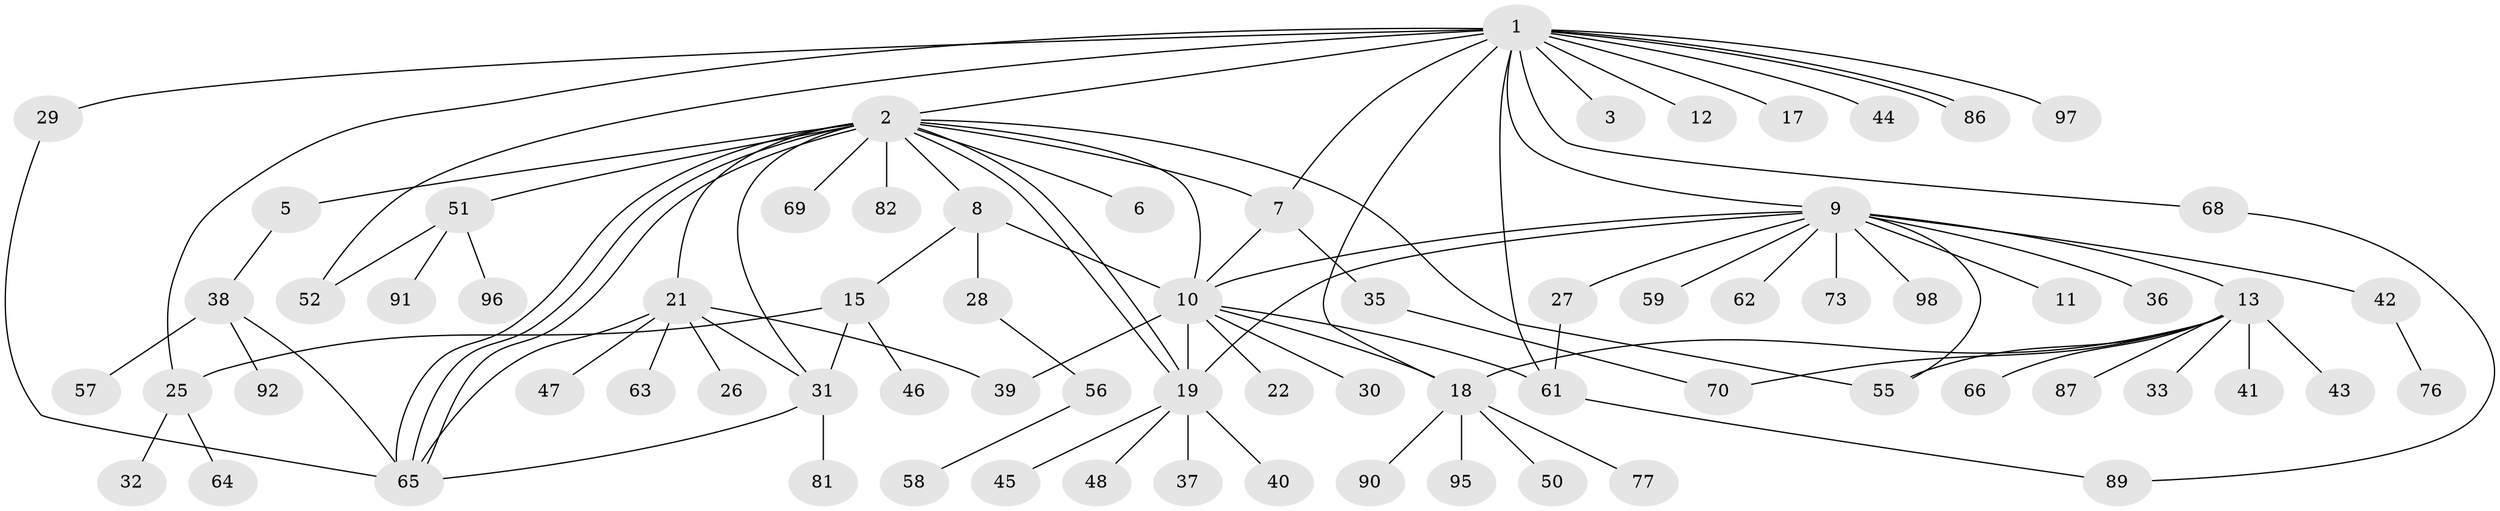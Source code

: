 // original degree distribution, {12: 0.01, 15: 0.01, 1: 0.56, 8: 0.04, 2: 0.18, 4: 0.04, 5: 0.06, 14: 0.01, 11: 0.01, 9: 0.01, 7: 0.01, 3: 0.06}
// Generated by graph-tools (version 1.1) at 2025/11/02/21/25 10:11:09]
// undirected, 73 vertices, 99 edges
graph export_dot {
graph [start="1"]
  node [color=gray90,style=filled];
  1 [super="+4"];
  2 [super="+14"];
  3;
  5;
  6 [super="+78"];
  7;
  8 [super="+60"];
  9 [super="+75"];
  10 [super="+16"];
  11;
  12;
  13 [super="+20"];
  15 [super="+93"];
  17;
  18 [super="+85"];
  19 [super="+23"];
  21 [super="+49"];
  22 [super="+24"];
  25 [super="+72"];
  26;
  27 [super="+67"];
  28 [super="+79"];
  29;
  30;
  31;
  32 [super="+34"];
  33 [super="+83"];
  35;
  36;
  37;
  38 [super="+54"];
  39;
  40;
  41;
  42;
  43;
  44;
  45;
  46;
  47;
  48;
  50;
  51 [super="+53"];
  52 [super="+88"];
  55;
  56;
  57;
  58;
  59;
  61 [super="+71"];
  62 [super="+80"];
  63;
  64;
  65 [super="+74"];
  66;
  68;
  69;
  70 [super="+84"];
  73;
  76;
  77 [super="+99"];
  81;
  82;
  86 [super="+94"];
  87;
  89;
  90 [super="+100"];
  91;
  92;
  95;
  96;
  97;
  98;
  1 -- 2;
  1 -- 3;
  1 -- 7;
  1 -- 9;
  1 -- 18;
  1 -- 52;
  1 -- 68;
  1 -- 86 [weight=2];
  1 -- 86;
  1 -- 97;
  1 -- 61 [weight=2];
  1 -- 12;
  1 -- 44;
  1 -- 17;
  1 -- 29;
  1 -- 25;
  2 -- 5;
  2 -- 6;
  2 -- 8;
  2 -- 10;
  2 -- 19;
  2 -- 19;
  2 -- 21;
  2 -- 31;
  2 -- 55;
  2 -- 65;
  2 -- 65;
  2 -- 65;
  2 -- 82;
  2 -- 51;
  2 -- 69;
  2 -- 7;
  5 -- 38;
  7 -- 10;
  7 -- 35;
  8 -- 10;
  8 -- 15;
  8 -- 28;
  9 -- 10;
  9 -- 11;
  9 -- 13;
  9 -- 19;
  9 -- 27;
  9 -- 36;
  9 -- 42;
  9 -- 55;
  9 -- 59;
  9 -- 62;
  9 -- 73;
  9 -- 98;
  10 -- 18;
  10 -- 22;
  10 -- 30;
  10 -- 39;
  10 -- 61;
  10 -- 19;
  13 -- 18;
  13 -- 33;
  13 -- 41;
  13 -- 55;
  13 -- 66;
  13 -- 70;
  13 -- 87;
  13 -- 43;
  15 -- 25;
  15 -- 31;
  15 -- 46;
  18 -- 50;
  18 -- 77;
  18 -- 90;
  18 -- 95;
  19 -- 37;
  19 -- 40;
  19 -- 45;
  19 -- 48;
  21 -- 26;
  21 -- 39;
  21 -- 47;
  21 -- 63;
  21 -- 65;
  21 -- 31;
  25 -- 32;
  25 -- 64;
  27 -- 61;
  28 -- 56;
  29 -- 65;
  31 -- 65;
  31 -- 81;
  35 -- 70;
  38 -- 57;
  38 -- 65;
  38 -- 92;
  42 -- 76;
  51 -- 52;
  51 -- 91;
  51 -- 96;
  56 -- 58;
  61 -- 89;
  68 -- 89;
}
